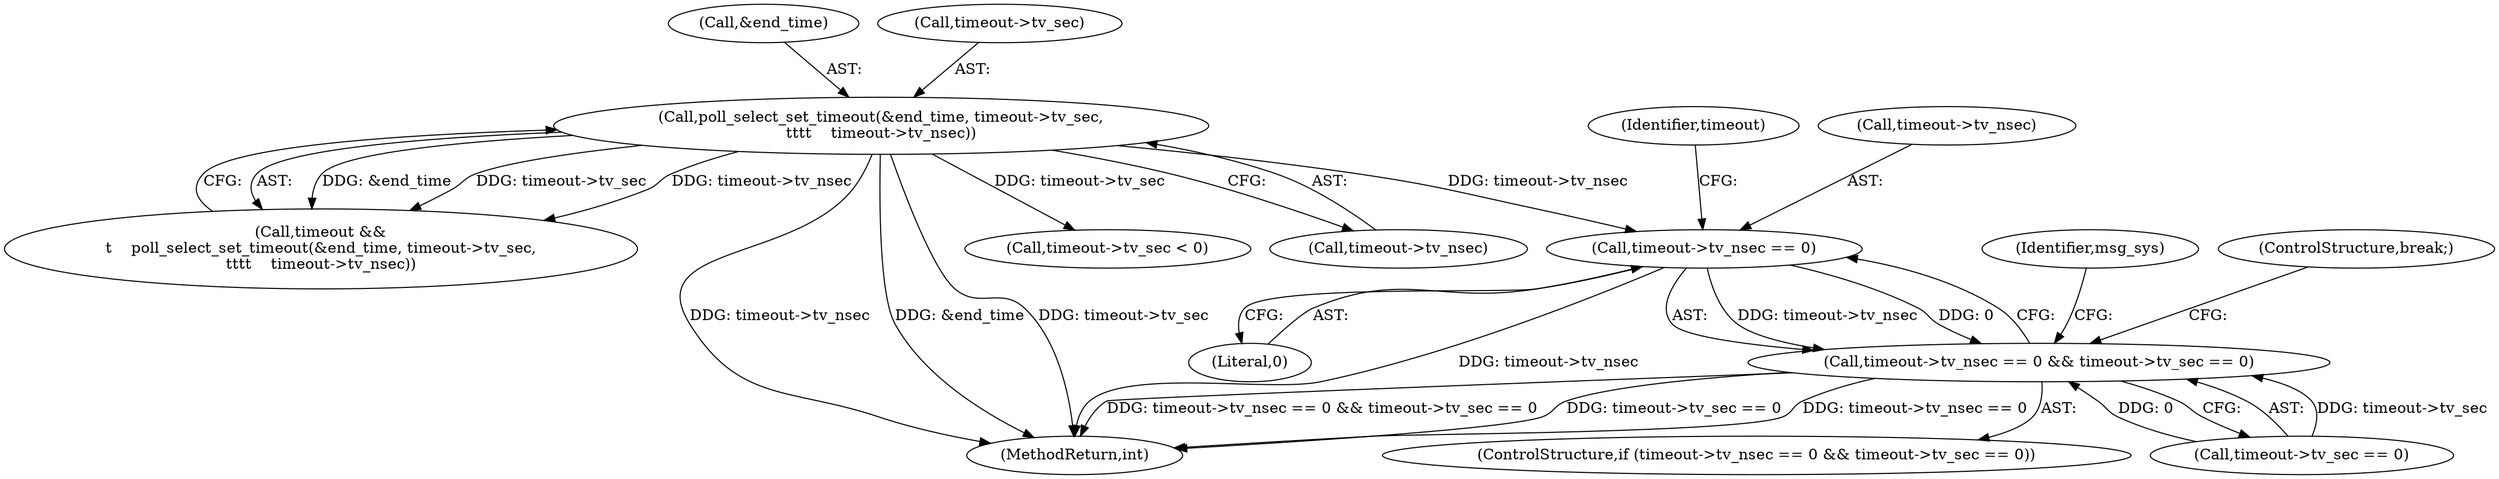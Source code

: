 digraph "0_linux_34b88a68f26a75e4fded796f1a49c40f82234b7d@pointer" {
"1000280" [label="(Call,timeout->tv_nsec == 0)"];
"1000124" [label="(Call,poll_select_set_timeout(&end_time, timeout->tv_sec,\n\t\t\t\t    timeout->tv_nsec))"];
"1000279" [label="(Call,timeout->tv_nsec == 0 && timeout->tv_sec == 0)"];
"1000130" [label="(Call,timeout->tv_nsec)"];
"1000281" [label="(Call,timeout->tv_nsec)"];
"1000294" [label="(Identifier,msg_sys)"];
"1000287" [label="(Identifier,timeout)"];
"1000124" [label="(Call,poll_select_set_timeout(&end_time, timeout->tv_sec,\n\t\t\t\t    timeout->tv_nsec))"];
"1000125" [label="(Call,&end_time)"];
"1000122" [label="(Call,timeout &&\n\t    poll_select_set_timeout(&end_time, timeout->tv_sec,\n\t\t\t\t    timeout->tv_nsec))"];
"1000280" [label="(Call,timeout->tv_nsec == 0)"];
"1000278" [label="(ControlStructure,if (timeout->tv_nsec == 0 && timeout->tv_sec == 0))"];
"1000279" [label="(Call,timeout->tv_nsec == 0 && timeout->tv_sec == 0)"];
"1000335" [label="(MethodReturn,int)"];
"1000290" [label="(ControlStructure,break;)"];
"1000285" [label="(Call,timeout->tv_sec == 0)"];
"1000284" [label="(Literal,0)"];
"1000127" [label="(Call,timeout->tv_sec)"];
"1000262" [label="(Call,timeout->tv_sec < 0)"];
"1000280" -> "1000279"  [label="AST: "];
"1000280" -> "1000284"  [label="CFG: "];
"1000281" -> "1000280"  [label="AST: "];
"1000284" -> "1000280"  [label="AST: "];
"1000287" -> "1000280"  [label="CFG: "];
"1000279" -> "1000280"  [label="CFG: "];
"1000280" -> "1000335"  [label="DDG: timeout->tv_nsec"];
"1000280" -> "1000279"  [label="DDG: timeout->tv_nsec"];
"1000280" -> "1000279"  [label="DDG: 0"];
"1000124" -> "1000280"  [label="DDG: timeout->tv_nsec"];
"1000124" -> "1000122"  [label="AST: "];
"1000124" -> "1000130"  [label="CFG: "];
"1000125" -> "1000124"  [label="AST: "];
"1000127" -> "1000124"  [label="AST: "];
"1000130" -> "1000124"  [label="AST: "];
"1000122" -> "1000124"  [label="CFG: "];
"1000124" -> "1000335"  [label="DDG: timeout->tv_nsec"];
"1000124" -> "1000335"  [label="DDG: &end_time"];
"1000124" -> "1000335"  [label="DDG: timeout->tv_sec"];
"1000124" -> "1000122"  [label="DDG: &end_time"];
"1000124" -> "1000122"  [label="DDG: timeout->tv_sec"];
"1000124" -> "1000122"  [label="DDG: timeout->tv_nsec"];
"1000124" -> "1000262"  [label="DDG: timeout->tv_sec"];
"1000279" -> "1000278"  [label="AST: "];
"1000279" -> "1000285"  [label="CFG: "];
"1000285" -> "1000279"  [label="AST: "];
"1000290" -> "1000279"  [label="CFG: "];
"1000294" -> "1000279"  [label="CFG: "];
"1000279" -> "1000335"  [label="DDG: timeout->tv_sec == 0"];
"1000279" -> "1000335"  [label="DDG: timeout->tv_nsec == 0"];
"1000279" -> "1000335"  [label="DDG: timeout->tv_nsec == 0 && timeout->tv_sec == 0"];
"1000285" -> "1000279"  [label="DDG: timeout->tv_sec"];
"1000285" -> "1000279"  [label="DDG: 0"];
}
